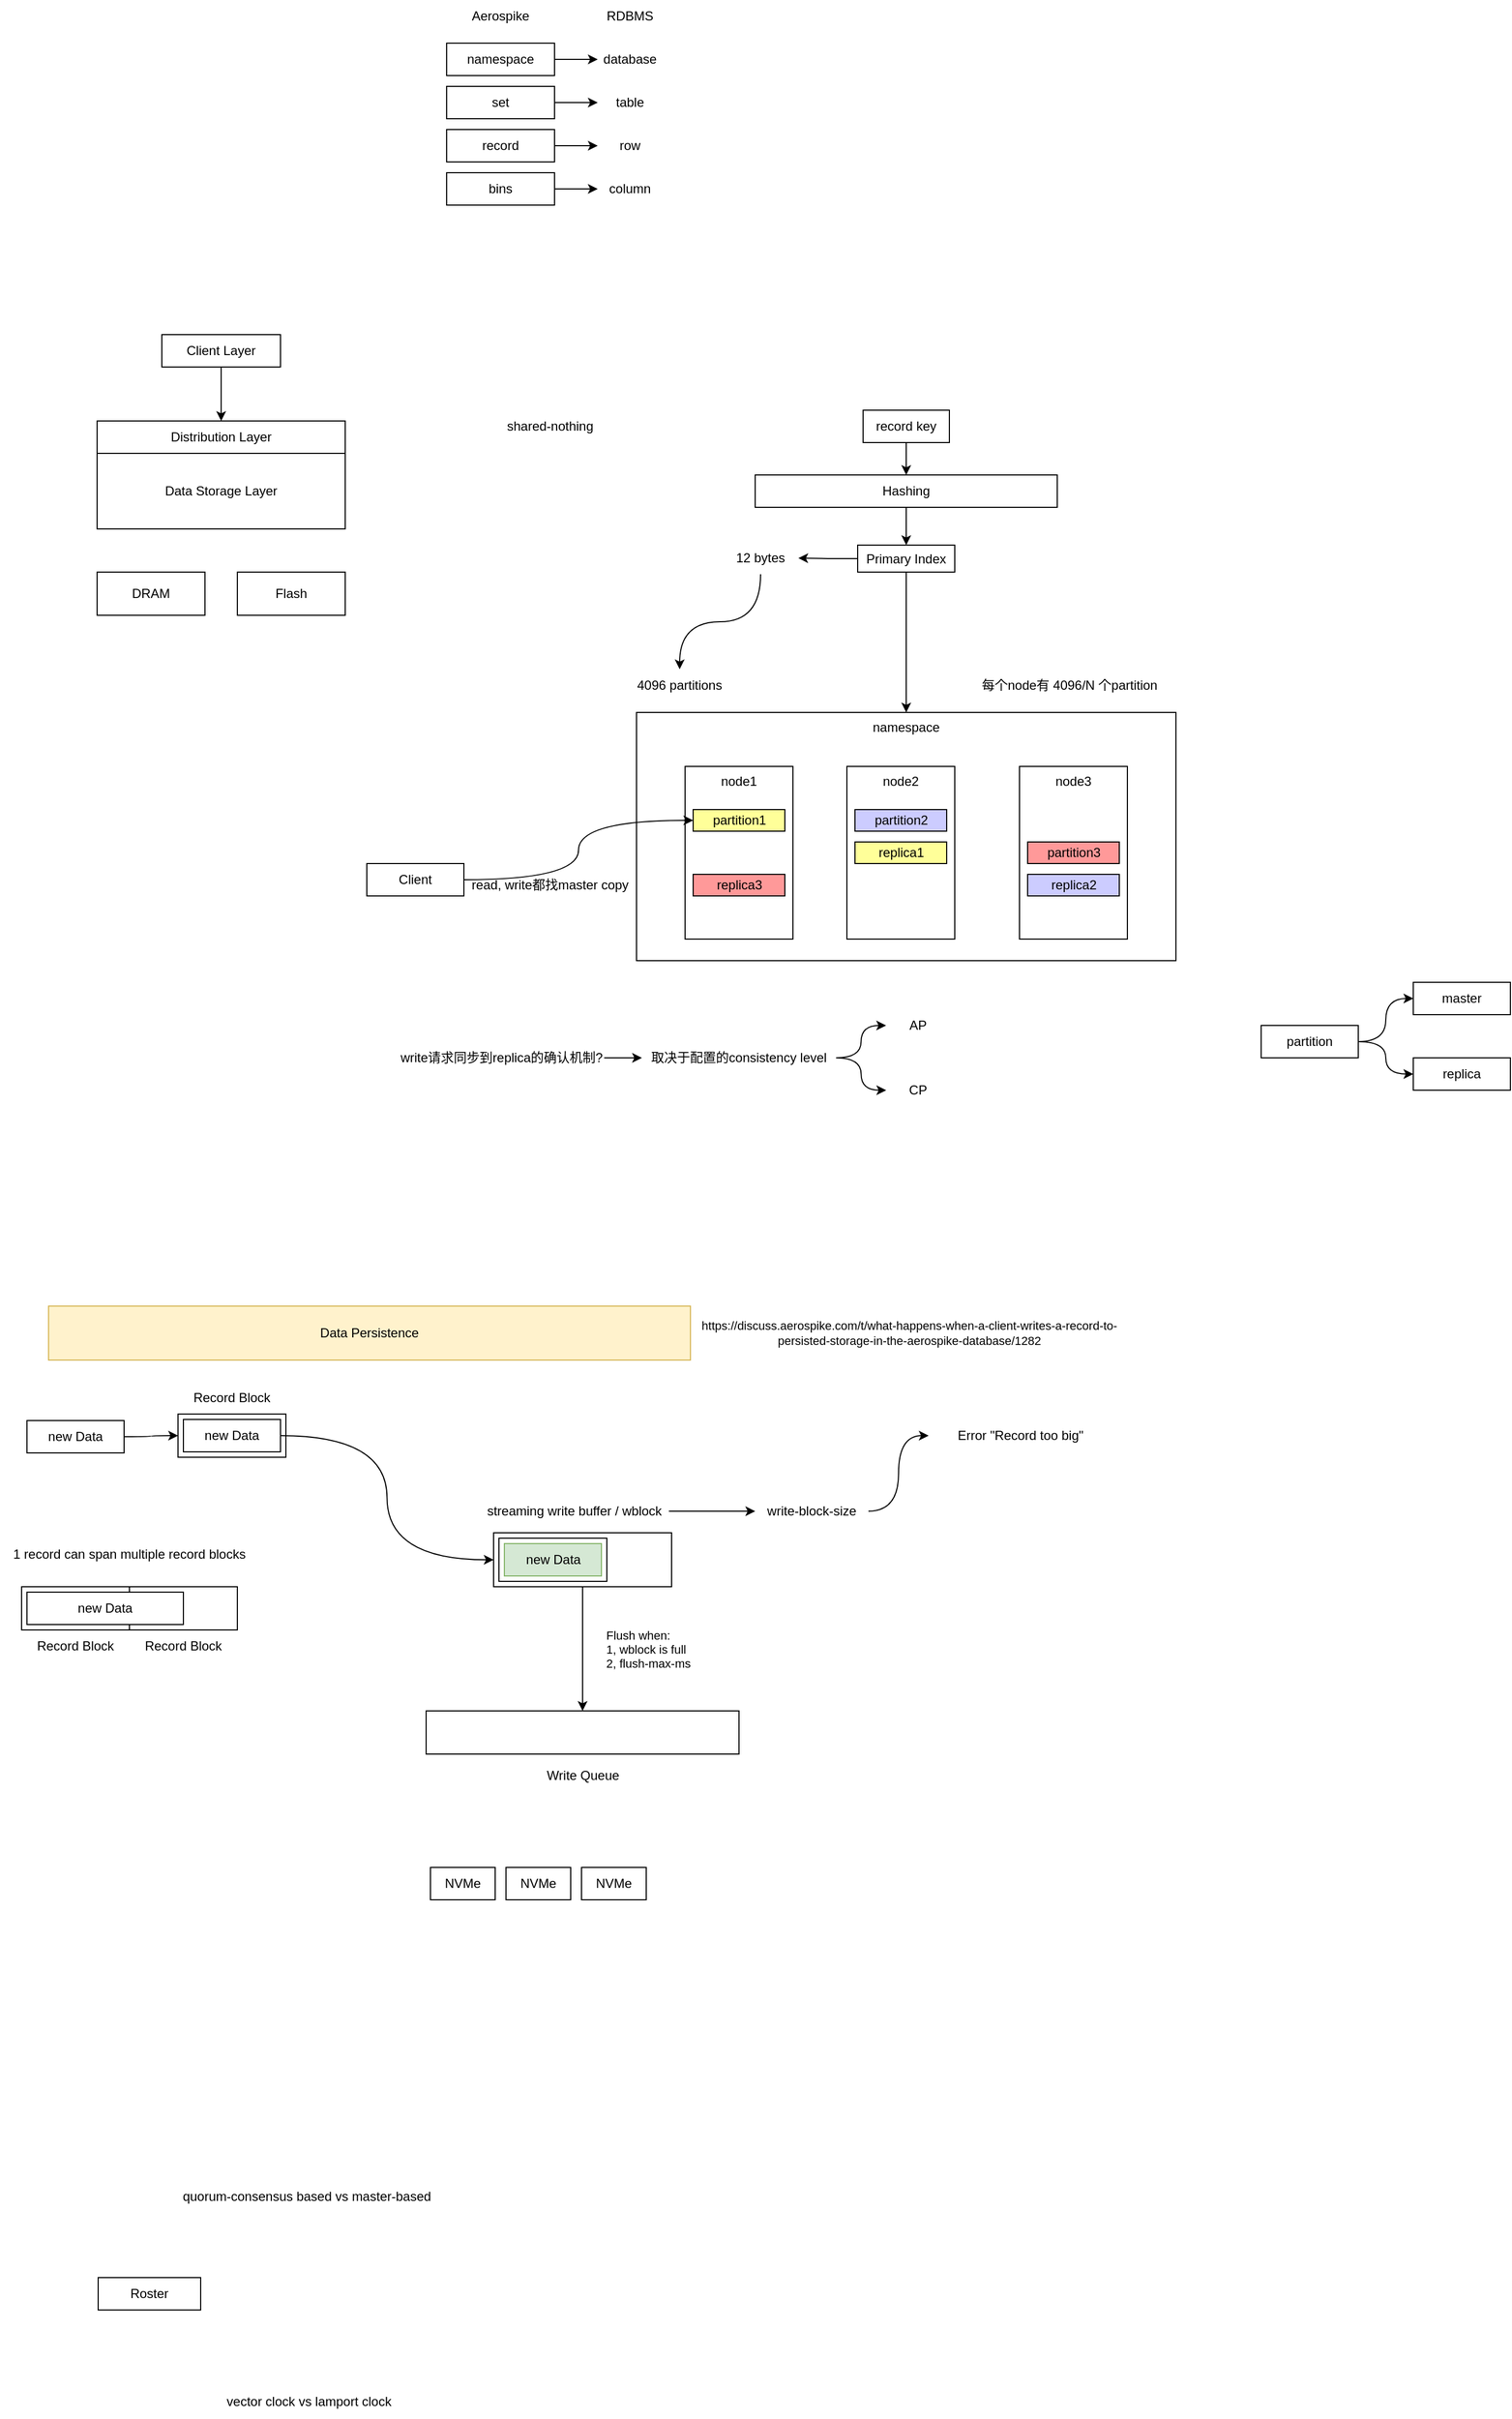 <mxfile version="21.6.1" type="github">
  <diagram id="VIpjSEnUZEiX52YUSfE2" name="Page-1">
    <mxGraphModel dx="1134" dy="597" grid="1" gridSize="10" guides="1" tooltips="1" connect="1" arrows="1" fold="1" page="1" pageScale="1" pageWidth="827" pageHeight="1169" math="0" shadow="0">
      <root>
        <mxCell id="0" />
        <mxCell id="1" parent="0" />
        <mxCell id="frgx9RvPd_OXrsqinzkH-47" value="" style="rounded=0;whiteSpace=wrap;html=1;" parent="1" vertex="1">
          <mxGeometry x="20" y="1510" width="100" height="40" as="geometry" />
        </mxCell>
        <mxCell id="frgx9RvPd_OXrsqinzkH-48" value="" style="rounded=0;whiteSpace=wrap;html=1;" parent="1" vertex="1">
          <mxGeometry x="120" y="1510" width="100" height="40" as="geometry" />
        </mxCell>
        <mxCell id="bckiXvsHs1R6UZ2XOKhw-12" value="namespace" style="rounded=0;whiteSpace=wrap;html=1;verticalAlign=top;" parent="1" vertex="1">
          <mxGeometry x="590" y="700" width="500" height="230" as="geometry" />
        </mxCell>
        <mxCell id="frgx9RvPd_OXrsqinzkH-3" style="edgeStyle=orthogonalEdgeStyle;rounded=0;orthogonalLoop=1;jettySize=auto;html=1;entryX=0.5;entryY=0;entryDx=0;entryDy=0;" parent="1" source="nH_mzc4stf_3LNQXeq6N-1" target="nH_mzc4stf_3LNQXeq6N-2" edge="1">
          <mxGeometry relative="1" as="geometry" />
        </mxCell>
        <mxCell id="nH_mzc4stf_3LNQXeq6N-1" value="Client Layer" style="rounded=0;whiteSpace=wrap;html=1;" parent="1" vertex="1">
          <mxGeometry x="150" y="350" width="110" height="30" as="geometry" />
        </mxCell>
        <mxCell id="nH_mzc4stf_3LNQXeq6N-2" value="Distribution Layer" style="rounded=0;whiteSpace=wrap;html=1;" parent="1" vertex="1">
          <mxGeometry x="90" y="430" width="230" height="30" as="geometry" />
        </mxCell>
        <mxCell id="nH_mzc4stf_3LNQXeq6N-3" value="Data Storage Layer" style="rounded=0;whiteSpace=wrap;html=1;" parent="1" vertex="1">
          <mxGeometry x="90" y="460" width="230" height="70" as="geometry" />
        </mxCell>
        <mxCell id="nH_mzc4stf_3LNQXeq6N-9" value="" style="edgeStyle=orthogonalEdgeStyle;rounded=0;orthogonalLoop=1;jettySize=auto;html=1;" parent="1" source="nH_mzc4stf_3LNQXeq6N-4" target="nH_mzc4stf_3LNQXeq6N-8" edge="1">
          <mxGeometry relative="1" as="geometry" />
        </mxCell>
        <mxCell id="nH_mzc4stf_3LNQXeq6N-4" value="namespace" style="rounded=0;whiteSpace=wrap;html=1;" parent="1" vertex="1">
          <mxGeometry x="414" y="80" width="100" height="30" as="geometry" />
        </mxCell>
        <mxCell id="nH_mzc4stf_3LNQXeq6N-11" style="edgeStyle=orthogonalEdgeStyle;rounded=0;orthogonalLoop=1;jettySize=auto;html=1;entryX=0;entryY=0.5;entryDx=0;entryDy=0;" parent="1" source="nH_mzc4stf_3LNQXeq6N-5" target="nH_mzc4stf_3LNQXeq6N-7" edge="1">
          <mxGeometry relative="1" as="geometry" />
        </mxCell>
        <mxCell id="nH_mzc4stf_3LNQXeq6N-5" value="set" style="rounded=0;whiteSpace=wrap;html=1;" parent="1" vertex="1">
          <mxGeometry x="414" y="120" width="100" height="30" as="geometry" />
        </mxCell>
        <mxCell id="nH_mzc4stf_3LNQXeq6N-13" style="edgeStyle=orthogonalEdgeStyle;rounded=0;orthogonalLoop=1;jettySize=auto;html=1;entryX=0;entryY=0.5;entryDx=0;entryDy=0;" parent="1" source="nH_mzc4stf_3LNQXeq6N-6" target="nH_mzc4stf_3LNQXeq6N-12" edge="1">
          <mxGeometry relative="1" as="geometry" />
        </mxCell>
        <mxCell id="nH_mzc4stf_3LNQXeq6N-6" value="record" style="rounded=0;whiteSpace=wrap;html=1;" parent="1" vertex="1">
          <mxGeometry x="414" y="160" width="100" height="30" as="geometry" />
        </mxCell>
        <mxCell id="nH_mzc4stf_3LNQXeq6N-7" value="table" style="text;html=1;strokeColor=none;fillColor=none;align=center;verticalAlign=middle;whiteSpace=wrap;rounded=0;" parent="1" vertex="1">
          <mxGeometry x="554" y="120" width="60" height="30" as="geometry" />
        </mxCell>
        <mxCell id="nH_mzc4stf_3LNQXeq6N-8" value="database" style="text;html=1;strokeColor=none;fillColor=none;align=center;verticalAlign=middle;whiteSpace=wrap;rounded=0;" parent="1" vertex="1">
          <mxGeometry x="554" y="80" width="60" height="30" as="geometry" />
        </mxCell>
        <mxCell id="nH_mzc4stf_3LNQXeq6N-12" value="row" style="text;html=1;strokeColor=none;fillColor=none;align=center;verticalAlign=middle;whiteSpace=wrap;rounded=0;" parent="1" vertex="1">
          <mxGeometry x="554" y="160" width="60" height="30" as="geometry" />
        </mxCell>
        <mxCell id="nH_mzc4stf_3LNQXeq6N-16" style="edgeStyle=orthogonalEdgeStyle;rounded=0;orthogonalLoop=1;jettySize=auto;html=1;" parent="1" source="nH_mzc4stf_3LNQXeq6N-14" target="nH_mzc4stf_3LNQXeq6N-15" edge="1">
          <mxGeometry relative="1" as="geometry" />
        </mxCell>
        <mxCell id="nH_mzc4stf_3LNQXeq6N-14" value="bins" style="rounded=0;whiteSpace=wrap;html=1;" parent="1" vertex="1">
          <mxGeometry x="414" y="200" width="100" height="30" as="geometry" />
        </mxCell>
        <mxCell id="nH_mzc4stf_3LNQXeq6N-15" value="column" style="text;html=1;strokeColor=none;fillColor=none;align=center;verticalAlign=middle;whiteSpace=wrap;rounded=0;" parent="1" vertex="1">
          <mxGeometry x="554" y="200" width="60" height="30" as="geometry" />
        </mxCell>
        <mxCell id="nH_mzc4stf_3LNQXeq6N-17" value="RDBMS" style="text;html=1;strokeColor=none;fillColor=none;align=center;verticalAlign=middle;whiteSpace=wrap;rounded=0;" parent="1" vertex="1">
          <mxGeometry x="554" y="40" width="60" height="30" as="geometry" />
        </mxCell>
        <mxCell id="nH_mzc4stf_3LNQXeq6N-18" value="Aerospike" style="text;html=1;strokeColor=none;fillColor=none;align=center;verticalAlign=middle;whiteSpace=wrap;rounded=0;" parent="1" vertex="1">
          <mxGeometry x="434" y="40" width="60" height="30" as="geometry" />
        </mxCell>
        <mxCell id="bckiXvsHs1R6UZ2XOKhw-2" value="shared-nothing" style="text;html=1;strokeColor=none;fillColor=none;align=center;verticalAlign=middle;whiteSpace=wrap;rounded=0;" parent="1" vertex="1">
          <mxGeometry x="460" y="420" width="100" height="30" as="geometry" />
        </mxCell>
        <mxCell id="bckiXvsHs1R6UZ2XOKhw-3" value="node1" style="rounded=0;whiteSpace=wrap;html=1;verticalAlign=top;" parent="1" vertex="1">
          <mxGeometry x="635" y="750" width="100" height="160" as="geometry" />
        </mxCell>
        <mxCell id="bckiXvsHs1R6UZ2XOKhw-7" value="node2" style="rounded=0;whiteSpace=wrap;html=1;verticalAlign=top;" parent="1" vertex="1">
          <mxGeometry x="785" y="750" width="100" height="160" as="geometry" />
        </mxCell>
        <mxCell id="bckiXvsHs1R6UZ2XOKhw-8" value="node3" style="rounded=0;whiteSpace=wrap;html=1;verticalAlign=top;" parent="1" vertex="1">
          <mxGeometry x="945" y="750" width="100" height="160" as="geometry" />
        </mxCell>
        <mxCell id="bckiXvsHs1R6UZ2XOKhw-11" value="" style="edgeStyle=orthogonalEdgeStyle;rounded=0;orthogonalLoop=1;jettySize=auto;html=1;" parent="1" source="bckiXvsHs1R6UZ2XOKhw-9" target="bckiXvsHs1R6UZ2XOKhw-10" edge="1">
          <mxGeometry relative="1" as="geometry" />
        </mxCell>
        <mxCell id="bckiXvsHs1R6UZ2XOKhw-9" value="record key" style="rounded=0;whiteSpace=wrap;html=1;" parent="1" vertex="1">
          <mxGeometry x="800" y="420" width="80" height="30" as="geometry" />
        </mxCell>
        <mxCell id="frgx9RvPd_OXrsqinzkH-6" value="" style="edgeStyle=orthogonalEdgeStyle;rounded=0;orthogonalLoop=1;jettySize=auto;html=1;" parent="1" source="bckiXvsHs1R6UZ2XOKhw-10" target="frgx9RvPd_OXrsqinzkH-5" edge="1">
          <mxGeometry relative="1" as="geometry" />
        </mxCell>
        <mxCell id="bckiXvsHs1R6UZ2XOKhw-10" value="Hashing" style="rounded=0;whiteSpace=wrap;html=1;" parent="1" vertex="1">
          <mxGeometry x="700" y="480" width="280" height="30" as="geometry" />
        </mxCell>
        <mxCell id="bckiXvsHs1R6UZ2XOKhw-25" value="partition1" style="rounded=0;whiteSpace=wrap;html=1;verticalAlign=middle;fillColor=#FFFF99;" parent="1" vertex="1">
          <mxGeometry x="642.5" y="790" width="85" height="20" as="geometry" />
        </mxCell>
        <mxCell id="bckiXvsHs1R6UZ2XOKhw-27" value="replica3" style="rounded=0;whiteSpace=wrap;html=1;verticalAlign=middle;fillColor=#FF9999;" parent="1" vertex="1">
          <mxGeometry x="642.5" y="850" width="85" height="20" as="geometry" />
        </mxCell>
        <mxCell id="bckiXvsHs1R6UZ2XOKhw-28" value="partition2" style="rounded=0;whiteSpace=wrap;html=1;verticalAlign=middle;fillColor=#CCCCFF;" parent="1" vertex="1">
          <mxGeometry x="792.5" y="790" width="85" height="20" as="geometry" />
        </mxCell>
        <mxCell id="bckiXvsHs1R6UZ2XOKhw-29" value="replica1" style="rounded=0;whiteSpace=wrap;html=1;verticalAlign=middle;fillColor=#FFFF99;" parent="1" vertex="1">
          <mxGeometry x="792.5" y="820" width="85" height="20" as="geometry" />
        </mxCell>
        <mxCell id="bckiXvsHs1R6UZ2XOKhw-35" value="partition3" style="rounded=0;whiteSpace=wrap;html=1;verticalAlign=middle;fillColor=#FF9999;" parent="1" vertex="1">
          <mxGeometry x="952.5" y="820" width="85" height="20" as="geometry" />
        </mxCell>
        <mxCell id="bckiXvsHs1R6UZ2XOKhw-36" value="replica2" style="rounded=0;whiteSpace=wrap;html=1;verticalAlign=middle;fillColor=#CCCCFF;" parent="1" vertex="1">
          <mxGeometry x="952.5" y="850" width="85" height="20" as="geometry" />
        </mxCell>
        <mxCell id="bckiXvsHs1R6UZ2XOKhw-37" value="4096 partitions" style="text;html=1;strokeColor=none;fillColor=none;align=center;verticalAlign=middle;whiteSpace=wrap;rounded=0;" parent="1" vertex="1">
          <mxGeometry x="575" y="660" width="110" height="30" as="geometry" />
        </mxCell>
        <mxCell id="frgx9RvPd_OXrsqinzkH-1" value="DRAM" style="rounded=0;whiteSpace=wrap;html=1;" parent="1" vertex="1">
          <mxGeometry x="90" y="570" width="100" height="40" as="geometry" />
        </mxCell>
        <mxCell id="frgx9RvPd_OXrsqinzkH-4" value="Flash" style="rounded=0;whiteSpace=wrap;html=1;" parent="1" vertex="1">
          <mxGeometry x="220" y="570" width="100" height="40" as="geometry" />
        </mxCell>
        <mxCell id="frgx9RvPd_OXrsqinzkH-7" style="edgeStyle=orthogonalEdgeStyle;rounded=0;orthogonalLoop=1;jettySize=auto;html=1;" parent="1" source="frgx9RvPd_OXrsqinzkH-5" target="bckiXvsHs1R6UZ2XOKhw-12" edge="1">
          <mxGeometry relative="1" as="geometry" />
        </mxCell>
        <mxCell id="frgx9RvPd_OXrsqinzkH-12" value="" style="edgeStyle=orthogonalEdgeStyle;rounded=0;orthogonalLoop=1;jettySize=auto;html=1;" parent="1" source="frgx9RvPd_OXrsqinzkH-5" target="frgx9RvPd_OXrsqinzkH-8" edge="1">
          <mxGeometry relative="1" as="geometry" />
        </mxCell>
        <mxCell id="frgx9RvPd_OXrsqinzkH-5" value="Primary Index" style="rounded=0;whiteSpace=wrap;html=1;" parent="1" vertex="1">
          <mxGeometry x="795" y="545" width="90" height="25" as="geometry" />
        </mxCell>
        <mxCell id="frgx9RvPd_OXrsqinzkH-11" style="edgeStyle=orthogonalEdgeStyle;rounded=0;orthogonalLoop=1;jettySize=auto;html=1;entryX=0.5;entryY=0;entryDx=0;entryDy=0;curved=1;" parent="1" source="frgx9RvPd_OXrsqinzkH-8" target="bckiXvsHs1R6UZ2XOKhw-37" edge="1">
          <mxGeometry relative="1" as="geometry">
            <mxPoint x="560" y="620" as="targetPoint" />
          </mxGeometry>
        </mxCell>
        <mxCell id="frgx9RvPd_OXrsqinzkH-8" value="12 bytes" style="text;html=1;strokeColor=none;fillColor=none;align=center;verticalAlign=middle;whiteSpace=wrap;rounded=0;" parent="1" vertex="1">
          <mxGeometry x="670" y="542" width="70" height="30" as="geometry" />
        </mxCell>
        <mxCell id="frgx9RvPd_OXrsqinzkH-17" style="edgeStyle=orthogonalEdgeStyle;shape=connector;curved=1;rounded=0;orthogonalLoop=1;jettySize=auto;html=1;entryX=0;entryY=0.5;entryDx=0;entryDy=0;labelBackgroundColor=default;strokeColor=default;fontFamily=Helvetica;fontSize=11;fontColor=default;endArrow=classic;" parent="1" source="frgx9RvPd_OXrsqinzkH-13" target="bckiXvsHs1R6UZ2XOKhw-25" edge="1">
          <mxGeometry relative="1" as="geometry" />
        </mxCell>
        <mxCell id="frgx9RvPd_OXrsqinzkH-13" value="Client" style="rounded=0;whiteSpace=wrap;html=1;" parent="1" vertex="1">
          <mxGeometry x="340" y="840" width="90" height="30" as="geometry" />
        </mxCell>
        <mxCell id="frgx9RvPd_OXrsqinzkH-14" value="每个node有 4096/N 个partition" style="text;html=1;strokeColor=none;fillColor=none;align=center;verticalAlign=middle;whiteSpace=wrap;rounded=0;" parent="1" vertex="1">
          <mxGeometry x="907.25" y="660" width="168.5" height="30" as="geometry" />
        </mxCell>
        <mxCell id="frgx9RvPd_OXrsqinzkH-15" value="read, write都找master copy" style="text;html=1;strokeColor=none;fillColor=none;align=center;verticalAlign=middle;whiteSpace=wrap;rounded=0;" parent="1" vertex="1">
          <mxGeometry x="425" y="850" width="170" height="20" as="geometry" />
        </mxCell>
        <mxCell id="frgx9RvPd_OXrsqinzkH-21" value="" style="edgeStyle=orthogonalEdgeStyle;shape=connector;curved=1;rounded=0;orthogonalLoop=1;jettySize=auto;html=1;labelBackgroundColor=default;strokeColor=default;fontFamily=Helvetica;fontSize=11;fontColor=default;endArrow=classic;" parent="1" source="frgx9RvPd_OXrsqinzkH-19" target="frgx9RvPd_OXrsqinzkH-20" edge="1">
          <mxGeometry relative="1" as="geometry" />
        </mxCell>
        <mxCell id="frgx9RvPd_OXrsqinzkH-19" value="write请求同步到replica的确认机制?" style="text;html=1;strokeColor=none;fillColor=none;align=center;verticalAlign=middle;whiteSpace=wrap;rounded=0;" parent="1" vertex="1">
          <mxGeometry x="370" y="1000" width="190" height="40" as="geometry" />
        </mxCell>
        <mxCell id="frgx9RvPd_OXrsqinzkH-59" style="edgeStyle=orthogonalEdgeStyle;shape=connector;curved=1;rounded=0;orthogonalLoop=1;jettySize=auto;html=1;entryX=0;entryY=0.5;entryDx=0;entryDy=0;labelBackgroundColor=default;strokeColor=default;fontFamily=Helvetica;fontSize=11;fontColor=default;endArrow=classic;" parent="1" source="frgx9RvPd_OXrsqinzkH-20" target="frgx9RvPd_OXrsqinzkH-57" edge="1">
          <mxGeometry relative="1" as="geometry" />
        </mxCell>
        <mxCell id="frgx9RvPd_OXrsqinzkH-60" style="edgeStyle=orthogonalEdgeStyle;shape=connector;curved=1;rounded=0;orthogonalLoop=1;jettySize=auto;html=1;entryX=0;entryY=0.5;entryDx=0;entryDy=0;labelBackgroundColor=default;strokeColor=default;fontFamily=Helvetica;fontSize=11;fontColor=default;endArrow=classic;" parent="1" source="frgx9RvPd_OXrsqinzkH-20" target="frgx9RvPd_OXrsqinzkH-58" edge="1">
          <mxGeometry relative="1" as="geometry" />
        </mxCell>
        <mxCell id="frgx9RvPd_OXrsqinzkH-20" value="取决于配置的consistency level" style="text;html=1;strokeColor=none;fillColor=none;align=center;verticalAlign=middle;whiteSpace=wrap;rounded=0;" parent="1" vertex="1">
          <mxGeometry x="595" y="1000" width="180" height="40" as="geometry" />
        </mxCell>
        <mxCell id="frgx9RvPd_OXrsqinzkH-22" value="Data Persistence" style="rounded=0;whiteSpace=wrap;html=1;fillColor=#fff2cc;strokeColor=#d6b656;" parent="1" vertex="1">
          <mxGeometry x="45" y="1250" width="595" height="50" as="geometry" />
        </mxCell>
        <mxCell id="frgx9RvPd_OXrsqinzkH-40" style="edgeStyle=orthogonalEdgeStyle;shape=connector;curved=1;rounded=0;orthogonalLoop=1;jettySize=auto;html=1;entryX=0;entryY=0.5;entryDx=0;entryDy=0;labelBackgroundColor=default;strokeColor=default;fontFamily=Helvetica;fontSize=11;fontColor=default;endArrow=classic;" parent="1" source="frgx9RvPd_OXrsqinzkH-24" target="frgx9RvPd_OXrsqinzkH-36" edge="1">
          <mxGeometry relative="1" as="geometry" />
        </mxCell>
        <mxCell id="frgx9RvPd_OXrsqinzkH-24" value="new Data" style="rounded=0;whiteSpace=wrap;html=1;" parent="1" vertex="1">
          <mxGeometry x="25" y="1356" width="90" height="30" as="geometry" />
        </mxCell>
        <mxCell id="frgx9RvPd_OXrsqinzkH-54" style="edgeStyle=orthogonalEdgeStyle;shape=connector;curved=1;rounded=0;orthogonalLoop=1;jettySize=auto;html=1;labelBackgroundColor=default;strokeColor=default;fontFamily=Helvetica;fontSize=11;fontColor=default;endArrow=classic;" parent="1" source="frgx9RvPd_OXrsqinzkH-25" target="frgx9RvPd_OXrsqinzkH-52" edge="1">
          <mxGeometry relative="1" as="geometry" />
        </mxCell>
        <mxCell id="frgx9RvPd_OXrsqinzkH-25" value="" style="rounded=0;whiteSpace=wrap;html=1;" parent="1" vertex="1">
          <mxGeometry x="457.5" y="1460" width="165" height="50" as="geometry" />
        </mxCell>
        <mxCell id="frgx9RvPd_OXrsqinzkH-41" style="edgeStyle=orthogonalEdgeStyle;shape=connector;curved=1;rounded=0;orthogonalLoop=1;jettySize=auto;html=1;labelBackgroundColor=default;strokeColor=default;fontFamily=Helvetica;fontSize=11;fontColor=default;endArrow=classic;" parent="1" source="frgx9RvPd_OXrsqinzkH-26" target="frgx9RvPd_OXrsqinzkH-31" edge="1">
          <mxGeometry relative="1" as="geometry" />
        </mxCell>
        <mxCell id="frgx9RvPd_OXrsqinzkH-26" value="streaming write buffer / wblock" style="text;html=1;strokeColor=none;fillColor=none;align=center;verticalAlign=middle;whiteSpace=wrap;rounded=0;" parent="1" vertex="1">
          <mxGeometry x="445" y="1420" width="175" height="40" as="geometry" />
        </mxCell>
        <mxCell id="frgx9RvPd_OXrsqinzkH-34" style="edgeStyle=orthogonalEdgeStyle;shape=connector;curved=1;rounded=0;orthogonalLoop=1;jettySize=auto;html=1;entryX=0;entryY=0.5;entryDx=0;entryDy=0;labelBackgroundColor=default;strokeColor=default;fontFamily=Helvetica;fontSize=11;fontColor=default;endArrow=classic;" parent="1" source="frgx9RvPd_OXrsqinzkH-31" target="frgx9RvPd_OXrsqinzkH-33" edge="1">
          <mxGeometry relative="1" as="geometry" />
        </mxCell>
        <mxCell id="frgx9RvPd_OXrsqinzkH-31" value="write-block-size" style="text;html=1;strokeColor=none;fillColor=none;align=center;verticalAlign=middle;whiteSpace=wrap;rounded=0;" parent="1" vertex="1">
          <mxGeometry x="700" y="1420" width="105" height="40" as="geometry" />
        </mxCell>
        <mxCell id="frgx9RvPd_OXrsqinzkH-33" value="Error &quot;Record too big&quot;" style="text;html=1;strokeColor=none;fillColor=none;align=center;verticalAlign=middle;whiteSpace=wrap;rounded=0;" parent="1" vertex="1">
          <mxGeometry x="860.75" y="1350" width="170" height="40" as="geometry" />
        </mxCell>
        <mxCell id="frgx9RvPd_OXrsqinzkH-36" value="" style="rounded=0;whiteSpace=wrap;html=1;" parent="1" vertex="1">
          <mxGeometry x="165" y="1350" width="100" height="40" as="geometry" />
        </mxCell>
        <mxCell id="frgx9RvPd_OXrsqinzkH-37" value="Record Block" style="text;html=1;strokeColor=none;fillColor=none;align=center;verticalAlign=middle;whiteSpace=wrap;rounded=0;" parent="1" vertex="1">
          <mxGeometry x="170" y="1320" width="90" height="30" as="geometry" />
        </mxCell>
        <mxCell id="frgx9RvPd_OXrsqinzkH-44" style="edgeStyle=orthogonalEdgeStyle;shape=connector;curved=1;rounded=0;orthogonalLoop=1;jettySize=auto;html=1;entryX=0;entryY=0.5;entryDx=0;entryDy=0;labelBackgroundColor=default;strokeColor=default;fontFamily=Helvetica;fontSize=11;fontColor=default;endArrow=classic;" parent="1" source="frgx9RvPd_OXrsqinzkH-38" target="frgx9RvPd_OXrsqinzkH-25" edge="1">
          <mxGeometry relative="1" as="geometry" />
        </mxCell>
        <mxCell id="frgx9RvPd_OXrsqinzkH-38" value="new Data" style="rounded=0;whiteSpace=wrap;html=1;" parent="1" vertex="1">
          <mxGeometry x="170" y="1355" width="90" height="30" as="geometry" />
        </mxCell>
        <mxCell id="frgx9RvPd_OXrsqinzkH-42" value="" style="rounded=0;whiteSpace=wrap;html=1;" parent="1" vertex="1">
          <mxGeometry x="462.5" y="1465" width="100" height="40" as="geometry" />
        </mxCell>
        <mxCell id="frgx9RvPd_OXrsqinzkH-43" value="new Data" style="rounded=0;whiteSpace=wrap;html=1;fillColor=#d5e8d4;strokeColor=#82b366;" parent="1" vertex="1">
          <mxGeometry x="467.5" y="1470" width="90" height="30" as="geometry" />
        </mxCell>
        <mxCell id="frgx9RvPd_OXrsqinzkH-45" value="new Data" style="rounded=0;whiteSpace=wrap;html=1;" parent="1" vertex="1">
          <mxGeometry x="25" y="1515" width="145" height="30" as="geometry" />
        </mxCell>
        <mxCell id="frgx9RvPd_OXrsqinzkH-49" value="Record Block" style="text;html=1;strokeColor=none;fillColor=none;align=center;verticalAlign=middle;whiteSpace=wrap;rounded=0;" parent="1" vertex="1">
          <mxGeometry x="25" y="1550" width="90" height="30" as="geometry" />
        </mxCell>
        <mxCell id="frgx9RvPd_OXrsqinzkH-50" value="Record Block" style="text;html=1;strokeColor=none;fillColor=none;align=center;verticalAlign=middle;whiteSpace=wrap;rounded=0;" parent="1" vertex="1">
          <mxGeometry x="125" y="1550" width="90" height="30" as="geometry" />
        </mxCell>
        <mxCell id="frgx9RvPd_OXrsqinzkH-51" value="1 record can span multiple record blocks" style="text;html=1;strokeColor=none;fillColor=none;align=center;verticalAlign=middle;whiteSpace=wrap;rounded=0;" parent="1" vertex="1">
          <mxGeometry y="1465" width="240" height="30" as="geometry" />
        </mxCell>
        <mxCell id="frgx9RvPd_OXrsqinzkH-52" value="" style="rounded=0;whiteSpace=wrap;html=1;" parent="1" vertex="1">
          <mxGeometry x="395" y="1625" width="290" height="40" as="geometry" />
        </mxCell>
        <mxCell id="frgx9RvPd_OXrsqinzkH-53" value="Write Queue" style="text;html=1;strokeColor=none;fillColor=none;align=center;verticalAlign=middle;whiteSpace=wrap;rounded=0;" parent="1" vertex="1">
          <mxGeometry x="483.75" y="1665" width="112.5" height="40" as="geometry" />
        </mxCell>
        <mxCell id="frgx9RvPd_OXrsqinzkH-55" value="Flush when:&lt;br&gt;1, wblock is full&lt;br&gt;2, flush-max-ms" style="text;html=1;strokeColor=none;fillColor=none;align=left;verticalAlign=middle;whiteSpace=wrap;rounded=0;fontSize=11;fontFamily=Helvetica;fontColor=default;" parent="1" vertex="1">
          <mxGeometry x="560" y="1545" width="106" height="45" as="geometry" />
        </mxCell>
        <mxCell id="frgx9RvPd_OXrsqinzkH-56" value="https://discuss.aerospike.com/t/what-happens-when-a-client-writes-a-record-to-persisted-storage-in-the-aerospike-database/1282" style="text;html=1;strokeColor=none;fillColor=none;align=center;verticalAlign=middle;whiteSpace=wrap;rounded=0;fontSize=11;fontFamily=Helvetica;fontColor=default;" parent="1" vertex="1">
          <mxGeometry x="647.5" y="1260" width="390" height="30" as="geometry" />
        </mxCell>
        <mxCell id="frgx9RvPd_OXrsqinzkH-57" value="AP" style="text;html=1;strokeColor=none;fillColor=none;align=center;verticalAlign=middle;whiteSpace=wrap;rounded=0;" parent="1" vertex="1">
          <mxGeometry x="821.31" y="970" width="60.25" height="40" as="geometry" />
        </mxCell>
        <mxCell id="frgx9RvPd_OXrsqinzkH-58" value="CP" style="text;html=1;strokeColor=none;fillColor=none;align=center;verticalAlign=middle;whiteSpace=wrap;rounded=0;" parent="1" vertex="1">
          <mxGeometry x="821.43" y="1030" width="60.25" height="40" as="geometry" />
        </mxCell>
        <mxCell id="frgx9RvPd_OXrsqinzkH-66" style="edgeStyle=orthogonalEdgeStyle;shape=connector;curved=1;rounded=0;orthogonalLoop=1;jettySize=auto;html=1;entryX=0;entryY=0.5;entryDx=0;entryDy=0;labelBackgroundColor=default;strokeColor=default;fontFamily=Helvetica;fontSize=11;fontColor=default;endArrow=classic;" parent="1" source="frgx9RvPd_OXrsqinzkH-62" target="frgx9RvPd_OXrsqinzkH-64" edge="1">
          <mxGeometry relative="1" as="geometry" />
        </mxCell>
        <mxCell id="frgx9RvPd_OXrsqinzkH-67" style="edgeStyle=orthogonalEdgeStyle;shape=connector;curved=1;rounded=0;orthogonalLoop=1;jettySize=auto;html=1;entryX=0;entryY=0.5;entryDx=0;entryDy=0;labelBackgroundColor=default;strokeColor=default;fontFamily=Helvetica;fontSize=11;fontColor=default;endArrow=classic;" parent="1" source="frgx9RvPd_OXrsqinzkH-62" target="frgx9RvPd_OXrsqinzkH-65" edge="1">
          <mxGeometry relative="1" as="geometry" />
        </mxCell>
        <mxCell id="frgx9RvPd_OXrsqinzkH-62" value="partition" style="rounded=0;whiteSpace=wrap;html=1;" parent="1" vertex="1">
          <mxGeometry x="1169" y="990" width="90" height="30" as="geometry" />
        </mxCell>
        <mxCell id="frgx9RvPd_OXrsqinzkH-64" value="master" style="rounded=0;whiteSpace=wrap;html=1;" parent="1" vertex="1">
          <mxGeometry x="1310" y="950" width="90" height="30" as="geometry" />
        </mxCell>
        <mxCell id="frgx9RvPd_OXrsqinzkH-65" value="replica" style="rounded=0;whiteSpace=wrap;html=1;" parent="1" vertex="1">
          <mxGeometry x="1310" y="1020" width="90" height="30" as="geometry" />
        </mxCell>
        <mxCell id="XXSkKXP0gUorbUy_c_qO-1" value="Roster" style="rounded=0;whiteSpace=wrap;html=1;" parent="1" vertex="1">
          <mxGeometry x="91" y="2150" width="95" height="30" as="geometry" />
        </mxCell>
        <mxCell id="XXSkKXP0gUorbUy_c_qO-2" value="quorum-consensus based vs master-based" style="text;html=1;strokeColor=none;fillColor=none;align=center;verticalAlign=middle;whiteSpace=wrap;rounded=0;" parent="1" vertex="1">
          <mxGeometry x="156.5" y="2060" width="254.5" height="30" as="geometry" />
        </mxCell>
        <mxCell id="XXSkKXP0gUorbUy_c_qO-3" value="vector clock vs lamport clock" style="text;html=1;strokeColor=none;fillColor=none;align=center;verticalAlign=middle;whiteSpace=wrap;rounded=0;" parent="1" vertex="1">
          <mxGeometry x="158.75" y="2250" width="254.5" height="30" as="geometry" />
        </mxCell>
        <mxCell id="SdMNRZCBu0lu941M6zwb-1" value="NVMe" style="rounded=0;whiteSpace=wrap;html=1;" vertex="1" parent="1">
          <mxGeometry x="399" y="1770" width="60" height="30" as="geometry" />
        </mxCell>
        <mxCell id="SdMNRZCBu0lu941M6zwb-2" value="NVMe" style="rounded=0;whiteSpace=wrap;html=1;" vertex="1" parent="1">
          <mxGeometry x="469" y="1770" width="60" height="30" as="geometry" />
        </mxCell>
        <mxCell id="SdMNRZCBu0lu941M6zwb-3" value="NVMe" style="rounded=0;whiteSpace=wrap;html=1;" vertex="1" parent="1">
          <mxGeometry x="539" y="1770" width="60" height="30" as="geometry" />
        </mxCell>
      </root>
    </mxGraphModel>
  </diagram>
</mxfile>
